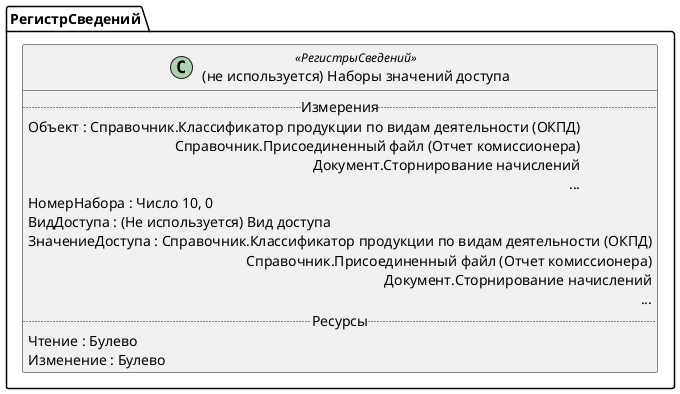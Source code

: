 ﻿@startuml УдалитьНаборыЗначенийДоступа
'!include templates.wsd
'..\include templates.wsd
class РегистрСведений.УдалитьНаборыЗначенийДоступа as "(не используется) Наборы значений доступа" <<РегистрыСведений>>
{
..Измерения..
Объект : Справочник.Классификатор продукции по видам деятельности (ОКПД)\rСправочник.Присоединенный файл (Отчет комиссионера)\rДокумент.Сторнирование начислений\r...
НомерНабора : Число 10, 0
ВидДоступа : (Не используется) Вид доступа
ЗначениеДоступа : Справочник.Классификатор продукции по видам деятельности (ОКПД)\rСправочник.Присоединенный файл (Отчет комиссионера)\rДокумент.Сторнирование начислений\r...
..Ресурсы..
Чтение : Булево
Изменение : Булево
}
@enduml
